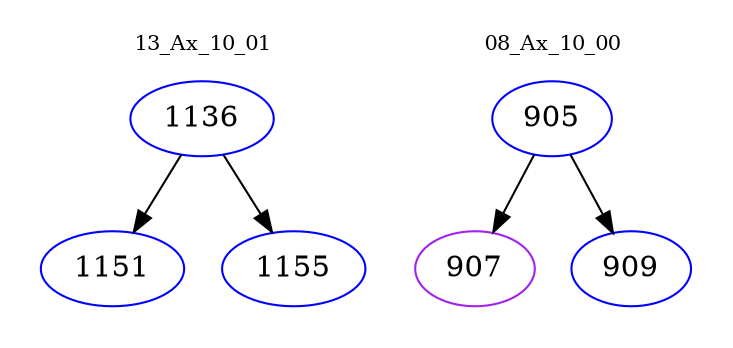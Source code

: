 digraph{
subgraph cluster_0 {
color = white
label = "13_Ax_10_01";
fontsize=10;
T0_1136 [label="1136", color="blue"]
T0_1136 -> T0_1151 [color="black"]
T0_1151 [label="1151", color="blue"]
T0_1136 -> T0_1155 [color="black"]
T0_1155 [label="1155", color="blue"]
}
subgraph cluster_1 {
color = white
label = "08_Ax_10_00";
fontsize=10;
T1_905 [label="905", color="blue"]
T1_905 -> T1_907 [color="black"]
T1_907 [label="907", color="purple"]
T1_905 -> T1_909 [color="black"]
T1_909 [label="909", color="blue"]
}
}
